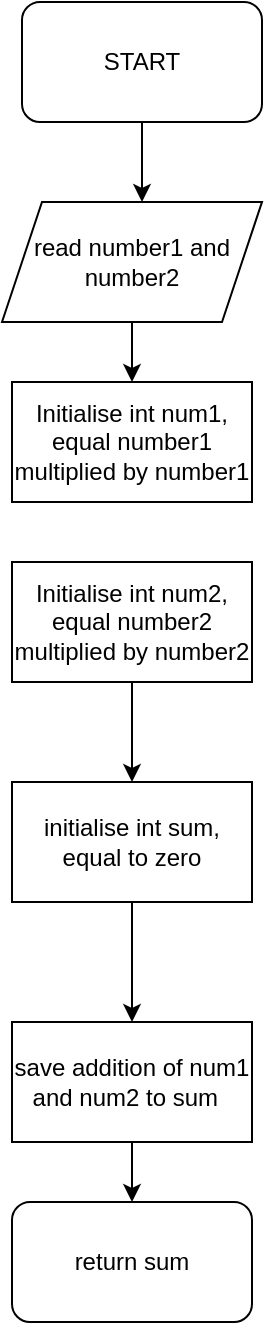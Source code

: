 <mxfile version="19.0.3" type="github">
  <diagram id="C5RBs43oDa-KdzZeNtuy" name="Page-1">
    <mxGraphModel dx="868" dy="423" grid="1" gridSize="10" guides="1" tooltips="1" connect="1" arrows="1" fold="1" page="1" pageScale="1" pageWidth="827" pageHeight="1169" math="0" shadow="0">
      <root>
        <mxCell id="WIyWlLk6GJQsqaUBKTNV-0" />
        <mxCell id="WIyWlLk6GJQsqaUBKTNV-1" parent="WIyWlLk6GJQsqaUBKTNV-0" />
        <mxCell id="M9Ej_VBnjrZrETukrmaF-2" value="" style="edgeStyle=orthogonalEdgeStyle;rounded=0;orthogonalLoop=1;jettySize=auto;html=1;" edge="1" parent="WIyWlLk6GJQsqaUBKTNV-1" source="M9Ej_VBnjrZrETukrmaF-1">
          <mxGeometry relative="1" as="geometry">
            <mxPoint x="340" y="190" as="targetPoint" />
          </mxGeometry>
        </mxCell>
        <mxCell id="M9Ej_VBnjrZrETukrmaF-1" value="START" style="rounded=1;whiteSpace=wrap;html=1;" vertex="1" parent="WIyWlLk6GJQsqaUBKTNV-1">
          <mxGeometry x="280" y="90" width="120" height="60" as="geometry" />
        </mxCell>
        <mxCell id="M9Ej_VBnjrZrETukrmaF-6" value="" style="edgeStyle=orthogonalEdgeStyle;rounded=0;orthogonalLoop=1;jettySize=auto;html=1;" edge="1" parent="WIyWlLk6GJQsqaUBKTNV-1" source="M9Ej_VBnjrZrETukrmaF-3" target="M9Ej_VBnjrZrETukrmaF-4">
          <mxGeometry relative="1" as="geometry" />
        </mxCell>
        <mxCell id="M9Ej_VBnjrZrETukrmaF-3" value="read number1 and number2" style="shape=parallelogram;perimeter=parallelogramPerimeter;whiteSpace=wrap;html=1;fixedSize=1;" vertex="1" parent="WIyWlLk6GJQsqaUBKTNV-1">
          <mxGeometry x="270" y="190" width="130" height="60" as="geometry" />
        </mxCell>
        <mxCell id="M9Ej_VBnjrZrETukrmaF-4" value="Initialise int num1, equal number1 multiplied by number1" style="rounded=0;whiteSpace=wrap;html=1;" vertex="1" parent="WIyWlLk6GJQsqaUBKTNV-1">
          <mxGeometry x="275" y="280" width="120" height="60" as="geometry" />
        </mxCell>
        <mxCell id="M9Ej_VBnjrZrETukrmaF-9" value="" style="edgeStyle=orthogonalEdgeStyle;rounded=0;orthogonalLoop=1;jettySize=auto;html=1;" edge="1" parent="WIyWlLk6GJQsqaUBKTNV-1" source="M9Ej_VBnjrZrETukrmaF-7" target="M9Ej_VBnjrZrETukrmaF-8">
          <mxGeometry relative="1" as="geometry" />
        </mxCell>
        <mxCell id="M9Ej_VBnjrZrETukrmaF-7" value="Initialise int num2, equal number2 multiplied by number2" style="rounded=0;whiteSpace=wrap;html=1;" vertex="1" parent="WIyWlLk6GJQsqaUBKTNV-1">
          <mxGeometry x="275" y="370" width="120" height="60" as="geometry" />
        </mxCell>
        <mxCell id="M9Ej_VBnjrZrETukrmaF-11" value="" style="edgeStyle=orthogonalEdgeStyle;rounded=0;orthogonalLoop=1;jettySize=auto;html=1;" edge="1" parent="WIyWlLk6GJQsqaUBKTNV-1" source="M9Ej_VBnjrZrETukrmaF-8" target="M9Ej_VBnjrZrETukrmaF-10">
          <mxGeometry relative="1" as="geometry" />
        </mxCell>
        <mxCell id="M9Ej_VBnjrZrETukrmaF-8" value="initialise int sum, equal to zero" style="whiteSpace=wrap;html=1;rounded=0;" vertex="1" parent="WIyWlLk6GJQsqaUBKTNV-1">
          <mxGeometry x="275" y="480" width="120" height="60" as="geometry" />
        </mxCell>
        <mxCell id="M9Ej_VBnjrZrETukrmaF-13" value="" style="edgeStyle=orthogonalEdgeStyle;rounded=0;orthogonalLoop=1;jettySize=auto;html=1;" edge="1" parent="WIyWlLk6GJQsqaUBKTNV-1" source="M9Ej_VBnjrZrETukrmaF-10" target="M9Ej_VBnjrZrETukrmaF-12">
          <mxGeometry relative="1" as="geometry" />
        </mxCell>
        <mxCell id="M9Ej_VBnjrZrETukrmaF-10" value="save addition of num1 and num2 to sum&amp;nbsp;&amp;nbsp;" style="whiteSpace=wrap;html=1;rounded=0;" vertex="1" parent="WIyWlLk6GJQsqaUBKTNV-1">
          <mxGeometry x="275" y="600" width="120" height="60" as="geometry" />
        </mxCell>
        <mxCell id="M9Ej_VBnjrZrETukrmaF-12" value="return sum" style="rounded=1;whiteSpace=wrap;html=1;" vertex="1" parent="WIyWlLk6GJQsqaUBKTNV-1">
          <mxGeometry x="275" y="690" width="120" height="60" as="geometry" />
        </mxCell>
      </root>
    </mxGraphModel>
  </diagram>
</mxfile>
